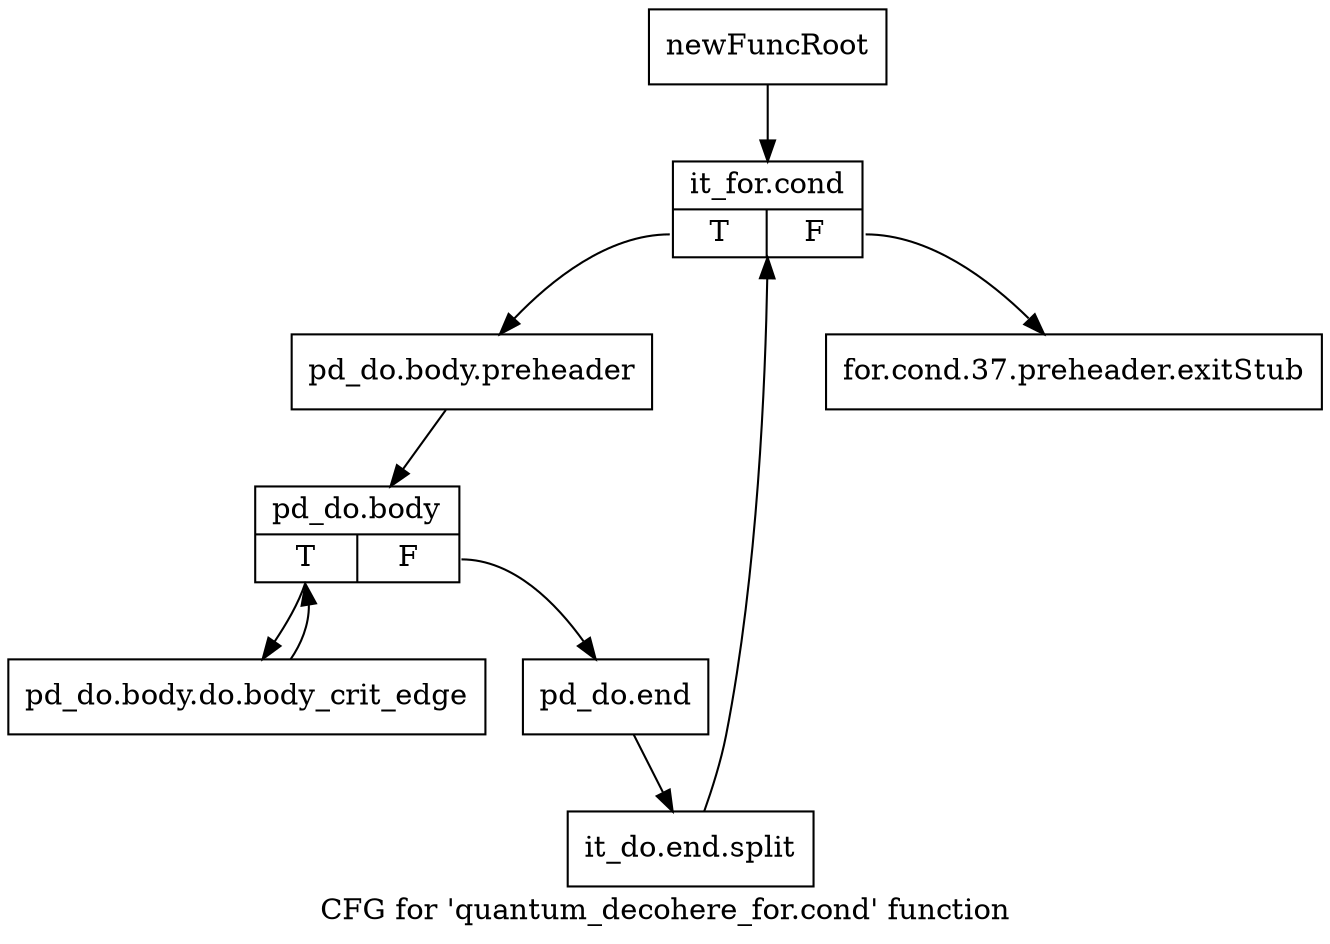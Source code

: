 digraph "CFG for 'quantum_decohere_for.cond' function" {
	label="CFG for 'quantum_decohere_for.cond' function";

	Node0x15f3ca0 [shape=record,label="{newFuncRoot}"];
	Node0x15f3ca0 -> Node0x15f3d40;
	Node0x15f3cf0 [shape=record,label="{for.cond.37.preheader.exitStub}"];
	Node0x15f3d40 [shape=record,label="{it_for.cond|{<s0>T|<s1>F}}"];
	Node0x15f3d40:s0 -> Node0x15f3d90;
	Node0x15f3d40:s1 -> Node0x15f3cf0;
	Node0x15f3d90 [shape=record,label="{pd_do.body.preheader}"];
	Node0x15f3d90 -> Node0x15f3de0;
	Node0x15f3de0 [shape=record,label="{pd_do.body|{<s0>T|<s1>F}}"];
	Node0x15f3de0:s0 -> Node0x15f3e80;
	Node0x15f3de0:s1 -> Node0x15f3e30;
	Node0x15f3e30 [shape=record,label="{pd_do.end}"];
	Node0x15f3e30 -> Node0x1767470;
	Node0x1767470 [shape=record,label="{it_do.end.split}"];
	Node0x1767470 -> Node0x15f3d40;
	Node0x15f3e80 [shape=record,label="{pd_do.body.do.body_crit_edge}"];
	Node0x15f3e80 -> Node0x15f3de0;
}
